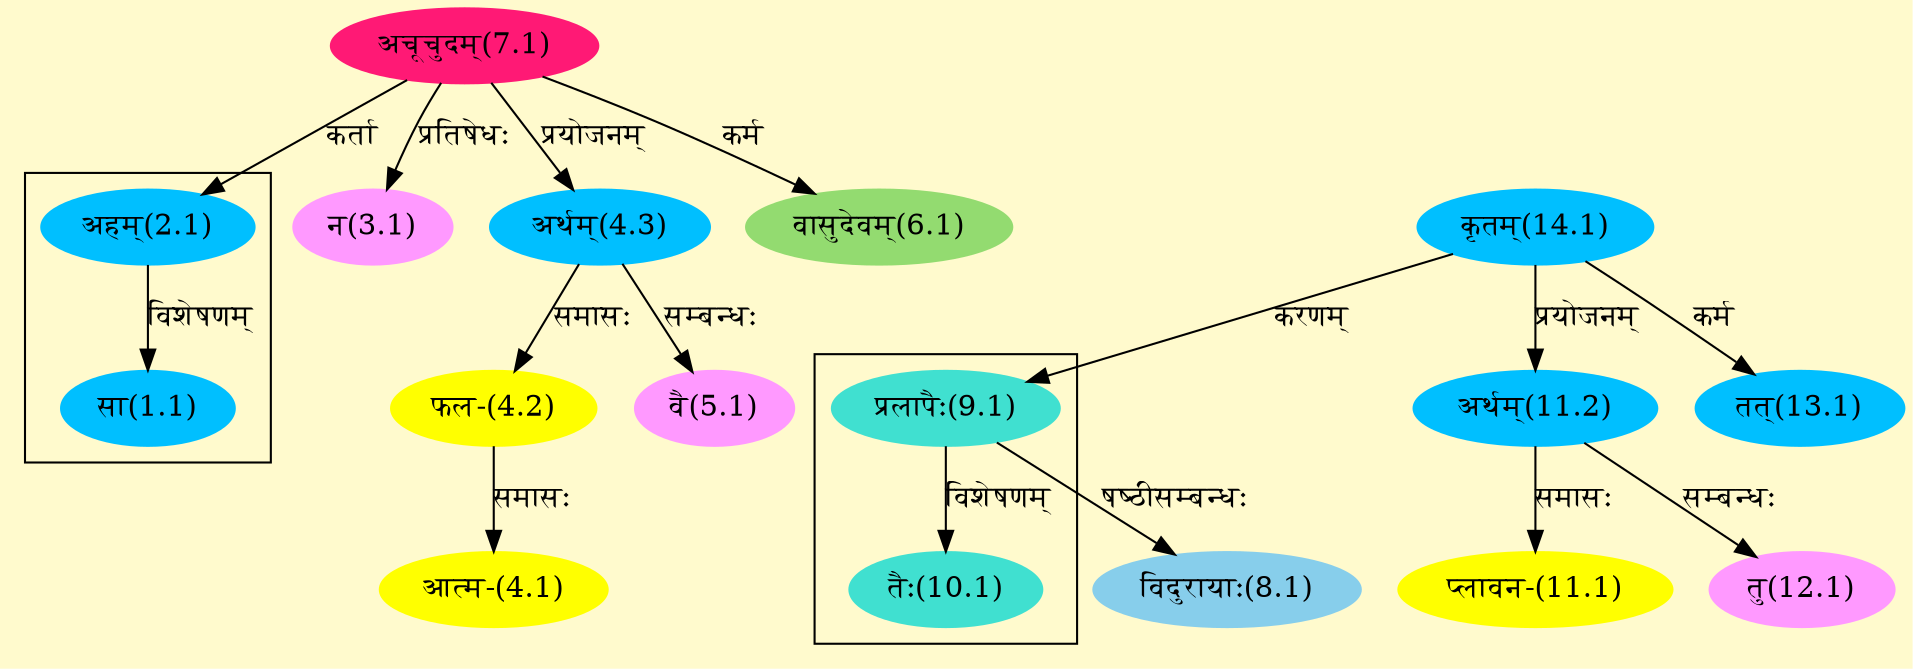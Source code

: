 digraph G{
rankdir=BT;
 compound=true;
 bgcolor="lemonchiffon1";

subgraph cluster_1{
Node1_1 [style=filled, color="#00BFFF" label = "सा(1.1)"]
Node2_1 [style=filled, color="#00BFFF" label = "अहम्(2.1)"]

}

subgraph cluster_2{
Node10_1 [style=filled, color="#40E0D0" label = "तैः(10.1)"]
Node9_1 [style=filled, color="#40E0D0" label = "प्रलापैः(9.1)"]

}
Node2_1 [style=filled, color="#00BFFF" label = "अहम्(2.1)"]
Node7_1 [style=filled, color="#FF1975" label = "अचूचुदम्(7.1)"]
Node3_1 [style=filled, color="#FF99FF" label = "न(3.1)"]
Node4_1 [style=filled, color="#FFFF00" label = "आत्म-(4.1)"]
Node4_2 [style=filled, color="#FFFF00" label = "फल-(4.2)"]
Node4_3 [style=filled, color="#00BFFF" label = "अर्थम्(4.3)"]
Node5_1 [style=filled, color="#FF99FF" label = "वै(5.1)"]
Node6_1 [style=filled, color="#93DB70" label = "वासुदेवम्(6.1)"]
Node [style=filled, color="" label = "()"]
Node8_1 [style=filled, color="#87CEEB" label = "विदुरायाः(8.1)"]
Node9_1 [style=filled, color="#40E0D0" label = "प्रलापैः(9.1)"]
Node14_1 [style=filled, color="#00BFFF" label = "कृतम्(14.1)"]
Node11_1 [style=filled, color="#FFFF00" label = "प्लावन-(11.1)"]
Node11_2 [style=filled, color="#00BFFF" label = "अर्थम्(11.2)"]
Node12_1 [style=filled, color="#FF99FF" label = "तु(12.1)"]
Node13_1 [style=filled, color="#00BFFF" label = "तत्(13.1)"]
/* Start of Relations section */

Node1_1 -> Node2_1 [  label="विशेषणम्"  dir="back" ]
Node2_1 -> Node7_1 [  label="कर्ता"  dir="back" ]
Node3_1 -> Node7_1 [  label="प्रतिषेधः"  dir="back" ]
Node4_1 -> Node4_2 [  label="समासः"  dir="back" ]
Node4_2 -> Node4_3 [  label="समासः"  dir="back" ]
Node4_3 -> Node7_1 [  label="प्रयोजनम्"  dir="back" ]
Node5_1 -> Node4_3 [  label="सम्बन्धः"  dir="back" ]
Node6_1 -> Node7_1 [  label="कर्म"  dir="back" ]
Node8_1 -> Node9_1 [  label="षष्ठीसम्बन्धः"  dir="back" ]
Node9_1 -> Node14_1 [  label="करणम्"  dir="back" ]
Node10_1 -> Node9_1 [  label="विशेषणम्"  dir="back" ]
Node11_1 -> Node11_2 [  label="समासः"  dir="back" ]
Node11_2 -> Node14_1 [  label="प्रयोजनम्"  dir="back" ]
Node12_1 -> Node11_2 [  label="सम्बन्धः"  dir="back" ]
Node13_1 -> Node14_1 [  label="कर्म"  dir="back" ]
}
